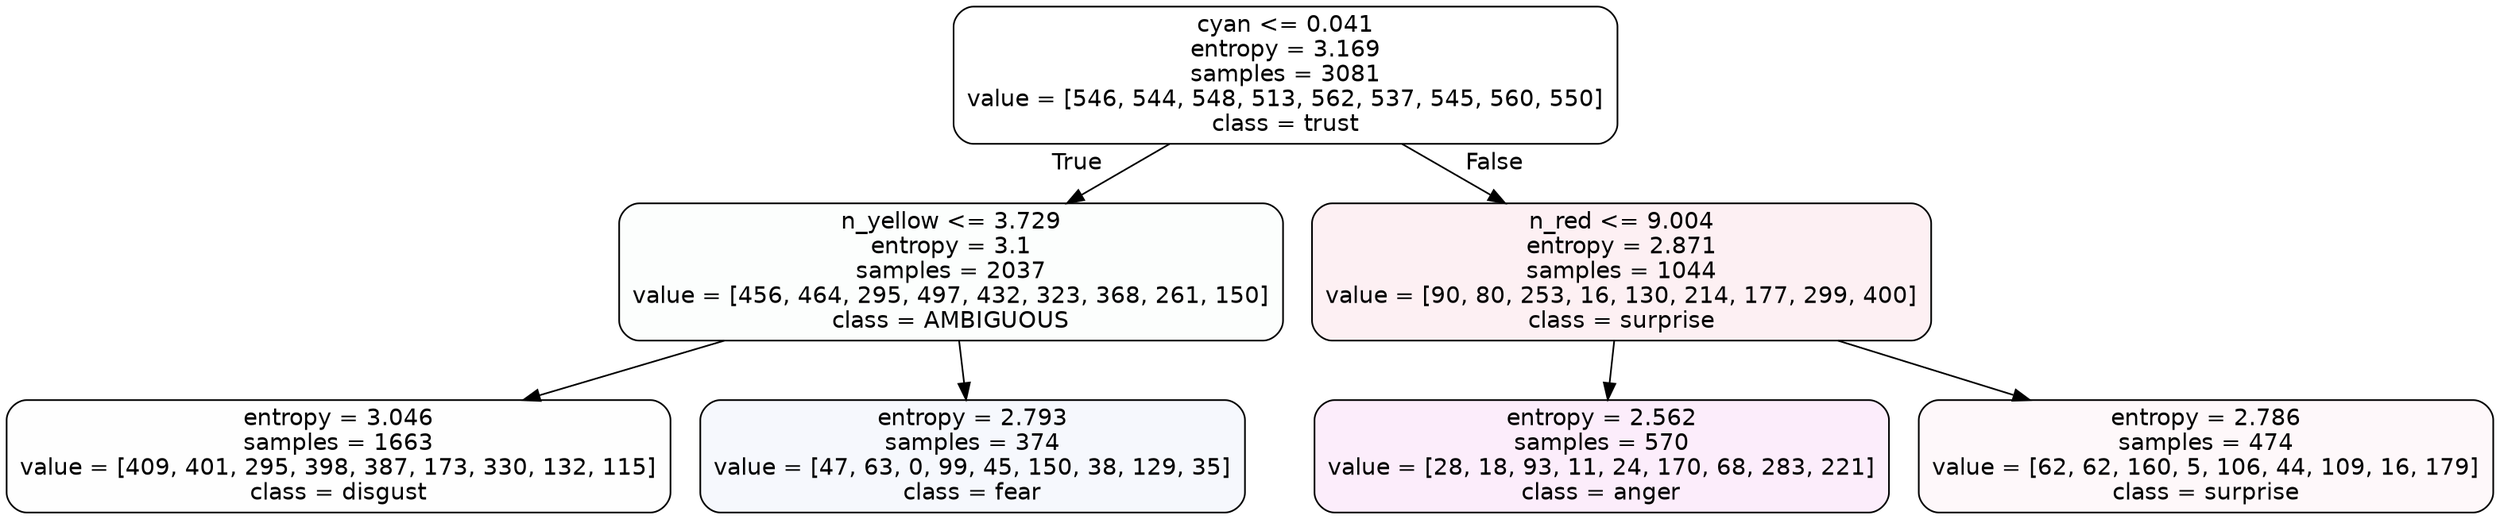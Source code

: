 digraph Tree {
node [shape=box, style="filled, rounded", color="black", fontname=helvetica] ;
edge [fontname=helvetica] ;
0 [label="cyan <= 0.041\nentropy = 3.169\nsamples = 3081\nvalue = [546, 544, 548, 513, 562, 537, 545, 560, 550]\nclass = trust", fillcolor="#39d7e500"] ;
1 [label="n_yellow <= 3.729\nentropy = 3.1\nsamples = 2037\nvalue = [456, 464, 295, 497, 432, 323, 368, 261, 150]\nclass = AMBIGUOUS", fillcolor="#39e58103"] ;
0 -> 1 [labeldistance=2.5, labelangle=45, headlabel="True"] ;
2 [label="entropy = 3.046\nsamples = 1663\nvalue = [409, 401, 295, 398, 387, 173, 330, 132, 115]\nclass = disgust", fillcolor="#e5813901"] ;
1 -> 2 ;
3 [label="entropy = 2.793\nsamples = 374\nvalue = [47, 63, 0, 99, 45, 150, 38, 129, 35]\nclass = fear", fillcolor="#3964e50b"] ;
1 -> 3 ;
4 [label="n_red <= 9.004\nentropy = 2.871\nsamples = 1044\nvalue = [90, 80, 253, 16, 130, 214, 177, 299, 400]\nclass = surprise", fillcolor="#e5396413"] ;
0 -> 4 [labeldistance=2.5, labelangle=-45, headlabel="False"] ;
5 [label="entropy = 2.562\nsamples = 570\nvalue = [28, 18, 93, 11, 24, 170, 68, 283, 221]\nclass = anger", fillcolor="#e539d717"] ;
4 -> 5 ;
6 [label="entropy = 2.786\nsamples = 474\nvalue = [62, 62, 160, 5, 106, 44, 109, 16, 179]\nclass = surprise", fillcolor="#e5396408"] ;
4 -> 6 ;
}